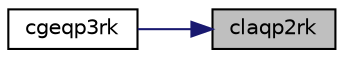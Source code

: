 digraph "claqp2rk"
{
 // LATEX_PDF_SIZE
  edge [fontname="Helvetica",fontsize="10",labelfontname="Helvetica",labelfontsize="10"];
  node [fontname="Helvetica",fontsize="10",shape=record];
  rankdir="RL";
  Node1 [label="claqp2rk",height=0.2,width=0.4,color="black", fillcolor="grey75", style="filled", fontcolor="black",tooltip="CLAQP2RK computes truncated QR factorization with column pivoting of a complex matrix block using Lev..."];
  Node1 -> Node2 [dir="back",color="midnightblue",fontsize="10",style="solid",fontname="Helvetica"];
  Node2 [label="cgeqp3rk",height=0.2,width=0.4,color="black", fillcolor="white", style="filled",URL="$cgeqp3rk_8f.html#ab616571de2790d07a9b937b44c71b56a",tooltip="CGEQP3RK computes a truncated Householder QR factorization with column pivoting of a complex m-by-n m..."];
}
